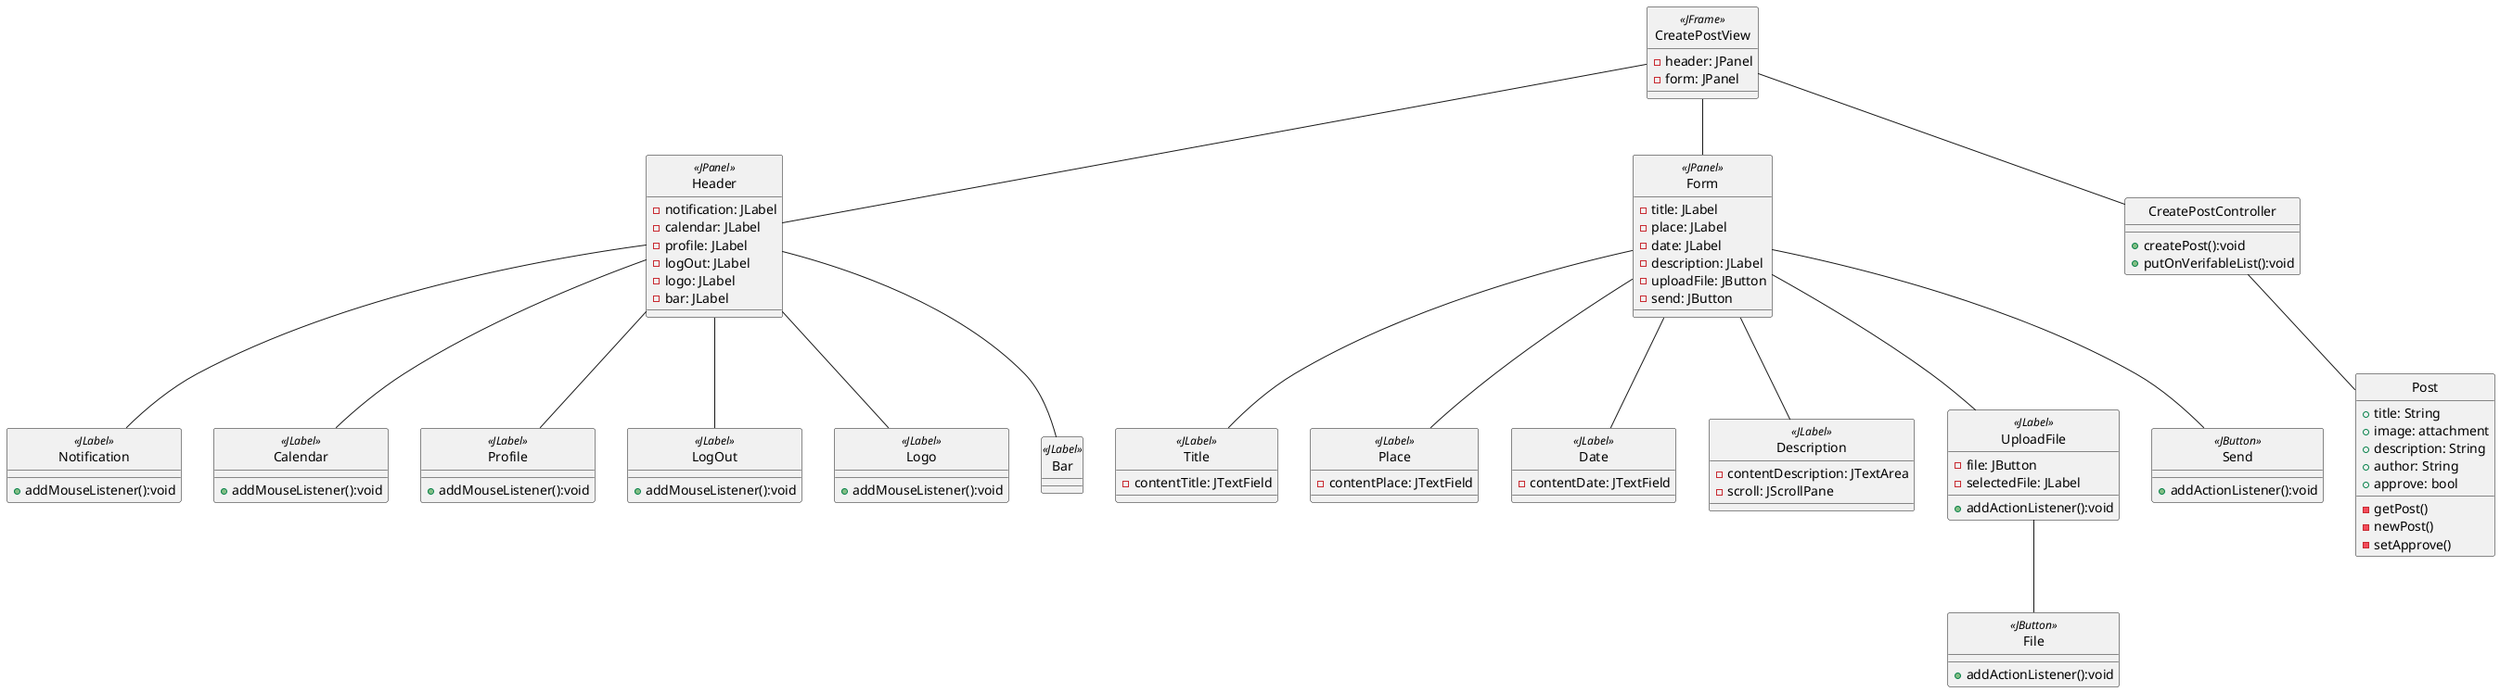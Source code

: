 
@startuml DesignModelDiagramCreatePostView

class CreatePostView <<JFrame>> {
    -header: JPanel
    -form: JPanel
}

class Header <<JPanel>> {
    -notification: JLabel
    -calendar: JLabel
    -profile: JLabel
    -logOut: JLabel
    -logo: JLabel
    -bar: JLabel
}

class Form <<JPanel>> {
    -title: JLabel
    -place: JLabel
    -date: JLabel
    -description: JLabel
    -uploadFile: JButton
    -send: JButton
}

class CreatePostController{
    +createPost():void
    +putOnVerifableList():void
}
class Post{
    +title: String
    +image: attachment
    +description: String
    + author: String
    + approve: bool
    - getPost()
    -newPost()
    -setApprove()
}

class Notification <<JLabel>> {
    +addMouseListener():void
}

class Calendar <<JLabel>> {
    +addMouseListener():void
}

class Profile <<JLabel>> {
    +addMouseListener():void
}

class LogOut <<JLabel>> {
    +addMouseListener():void
}

class Logo <<JLabel>> {
    +addMouseListener():void
}

class Bar <<JLabel>> {}

class Title <<JLabel>> {
    -contentTitle: JTextField
}

class Place <<JLabel>> {
    -contentPlace: JTextField
}

class Date <<JLabel>> {
    -contentDate: JTextField
}

class Description <<JLabel>> {
    -contentDescription: JTextArea
    -scroll: JScrollPane
}

class UploadFile <<JLabel>> {
    -file: JButton
    -selectedFile: JLabel
    +addActionListener():void
}

class Send <<JButton>> {
    +addActionListener():void
}

class File <<JButton>>{
    +addActionListener():void
}

hide <<JFrame>> circle
hide <<JPanel>> circle
hide <<JLabel>> circle
hide <<JTextField>> circle
hide <<JTextArea>> circle
hide <<JButton>> circle
hide Post circle
hide CreatePostController circle

CreatePostView -- Header
CreatePostView -- Form
Header -- Notification
Header -- Calendar
Header -- Profile
Header -- LogOut
Header -- Logo
Header -- Bar

Form -- Title
Form -- Place
Form -- Date
Form -- Description
Form -- UploadFile
Form -- Send

UploadFile -- File

CreatePostView -- CreatePostController
CreatePostController -- Post


@enduml